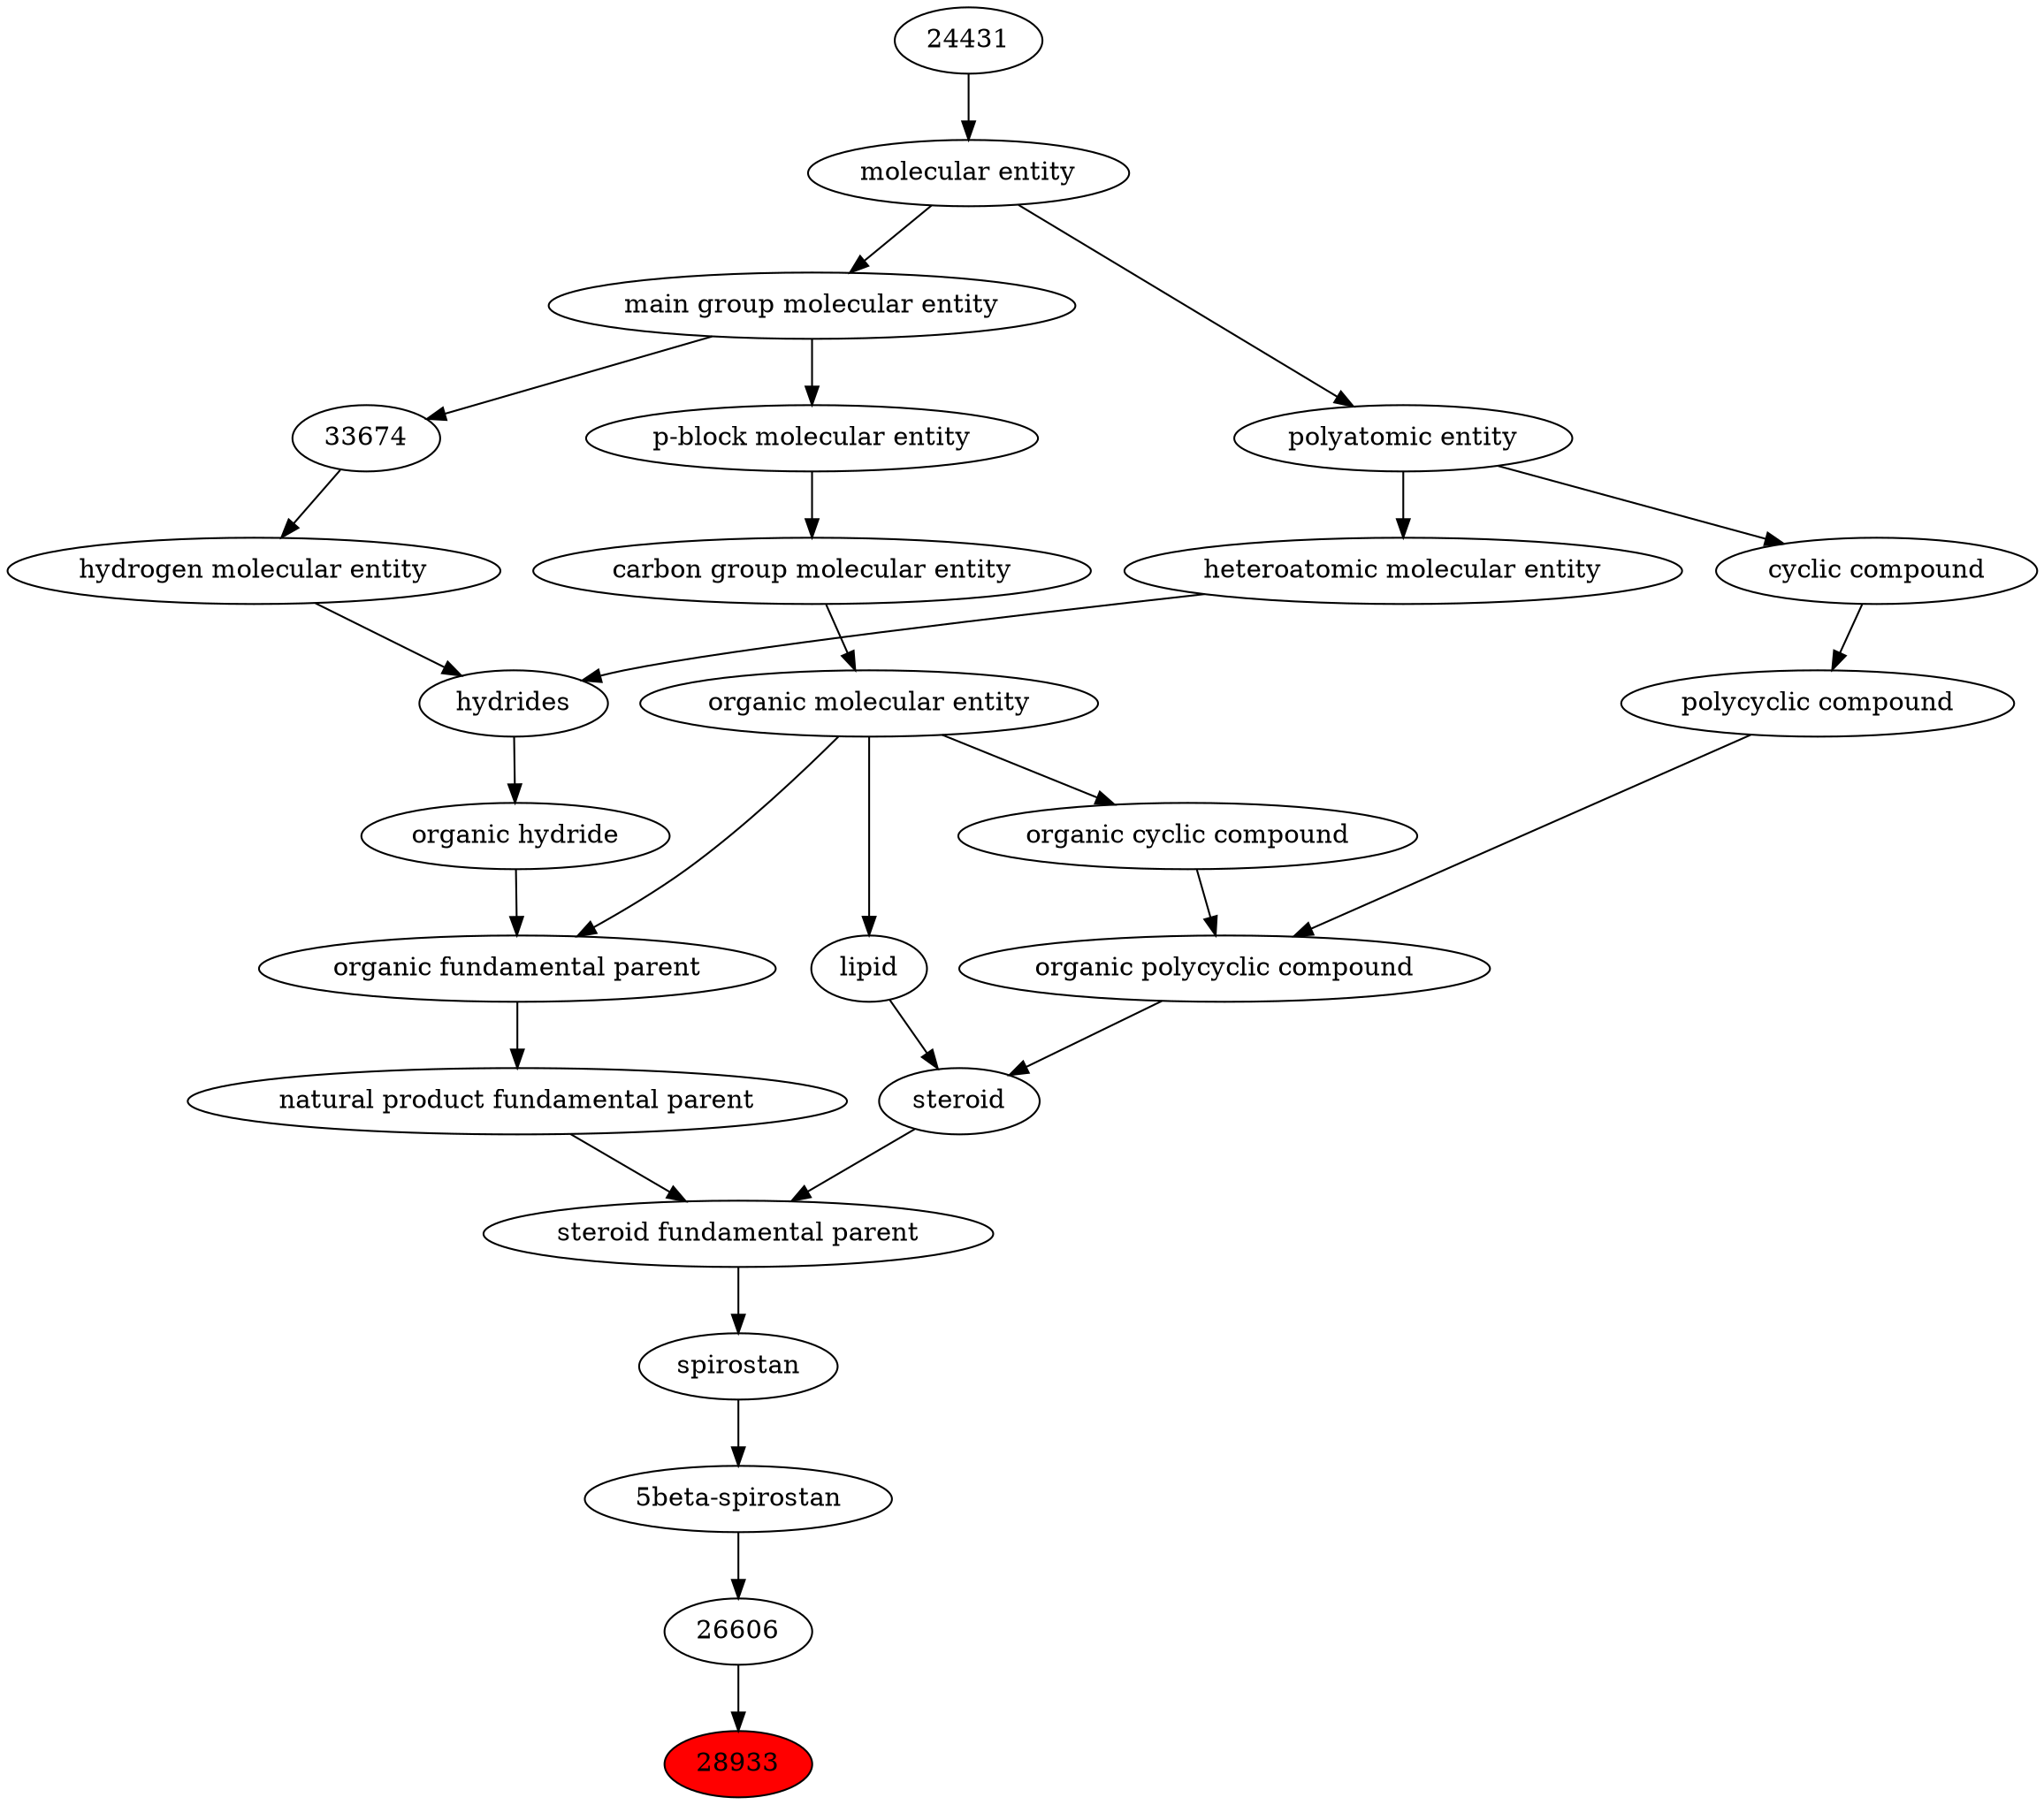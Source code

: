 digraph tree{ 
28933 [label="28933" fillcolor=red style=filled]
26606 -> 28933
26606 [label="26606"]
20675 -> 26606
20675 [label="5beta-spirostan"]
26745 -> 20675
26745 [label="spirostan"]
35508 -> 26745
35508 [label="steroid fundamental parent"]
35507 -> 35508
35341 -> 35508
35507 [label="natural product fundamental parent"]
33245 -> 35507
35341 [label="steroid"]
51958 -> 35341
18059 -> 35341
33245 [label="organic fundamental parent"]
50860 -> 33245
37175 -> 33245
51958 [label="organic polycyclic compound"]
33832 -> 51958
33635 -> 51958
18059 [label="lipid"]
50860 -> 18059
50860 [label="organic molecular entity"]
33582 -> 50860
37175 [label="organic hydride"]
33692 -> 37175
33832 [label="organic cyclic compound"]
50860 -> 33832
33635 [label="polycyclic compound"]
33595 -> 33635
33582 [label="carbon group molecular entity"]
33675 -> 33582
33692 [label="hydrides"]
33608 -> 33692
37577 -> 33692
33595 [label="cyclic compound"]
36357 -> 33595
33675 [label="p-block molecular entity"]
33579 -> 33675
33608 [label="hydrogen molecular entity"]
33674 -> 33608
37577 [label="heteroatomic molecular entity"]
36357 -> 37577
36357 [label="polyatomic entity"]
23367 -> 36357
33579 [label="main group molecular entity"]
23367 -> 33579
33674 [label="33674"]
33579 -> 33674
23367 [label="molecular entity"]
24431 -> 23367
24431 [label="24431"]
}
